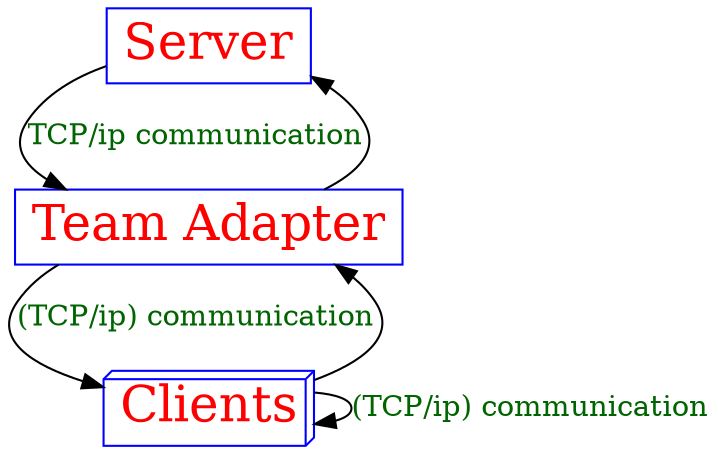 digraph graphname {
                Serv [label="Server" color=Blue, fontcolor=Red, fontsize=24, shape=box]      // node Server
                TeamAdap [label="Team Adapter" color=Blue, fontcolor=Red, fontsize=24, shape=box]  // node Team Adapter
                Clients [label="Clients" color=Blue, fontcolor=Red, fontsize=24, shape=box3d]

                Serv->TeamAdap [label="TCP/ip communication", fontcolor=darkgreen] // edge Server->Team Adapter
                TeamAdap->Serv // edge Server->Team Adapter
                TeamAdap->Clients [label="(TCP/ip) communication", fontcolor=darkgreen]
                Clients->TeamAdap
                Clients->Clients [label="(TCP/ip) communication", fontcolor=darkgreen]
}
